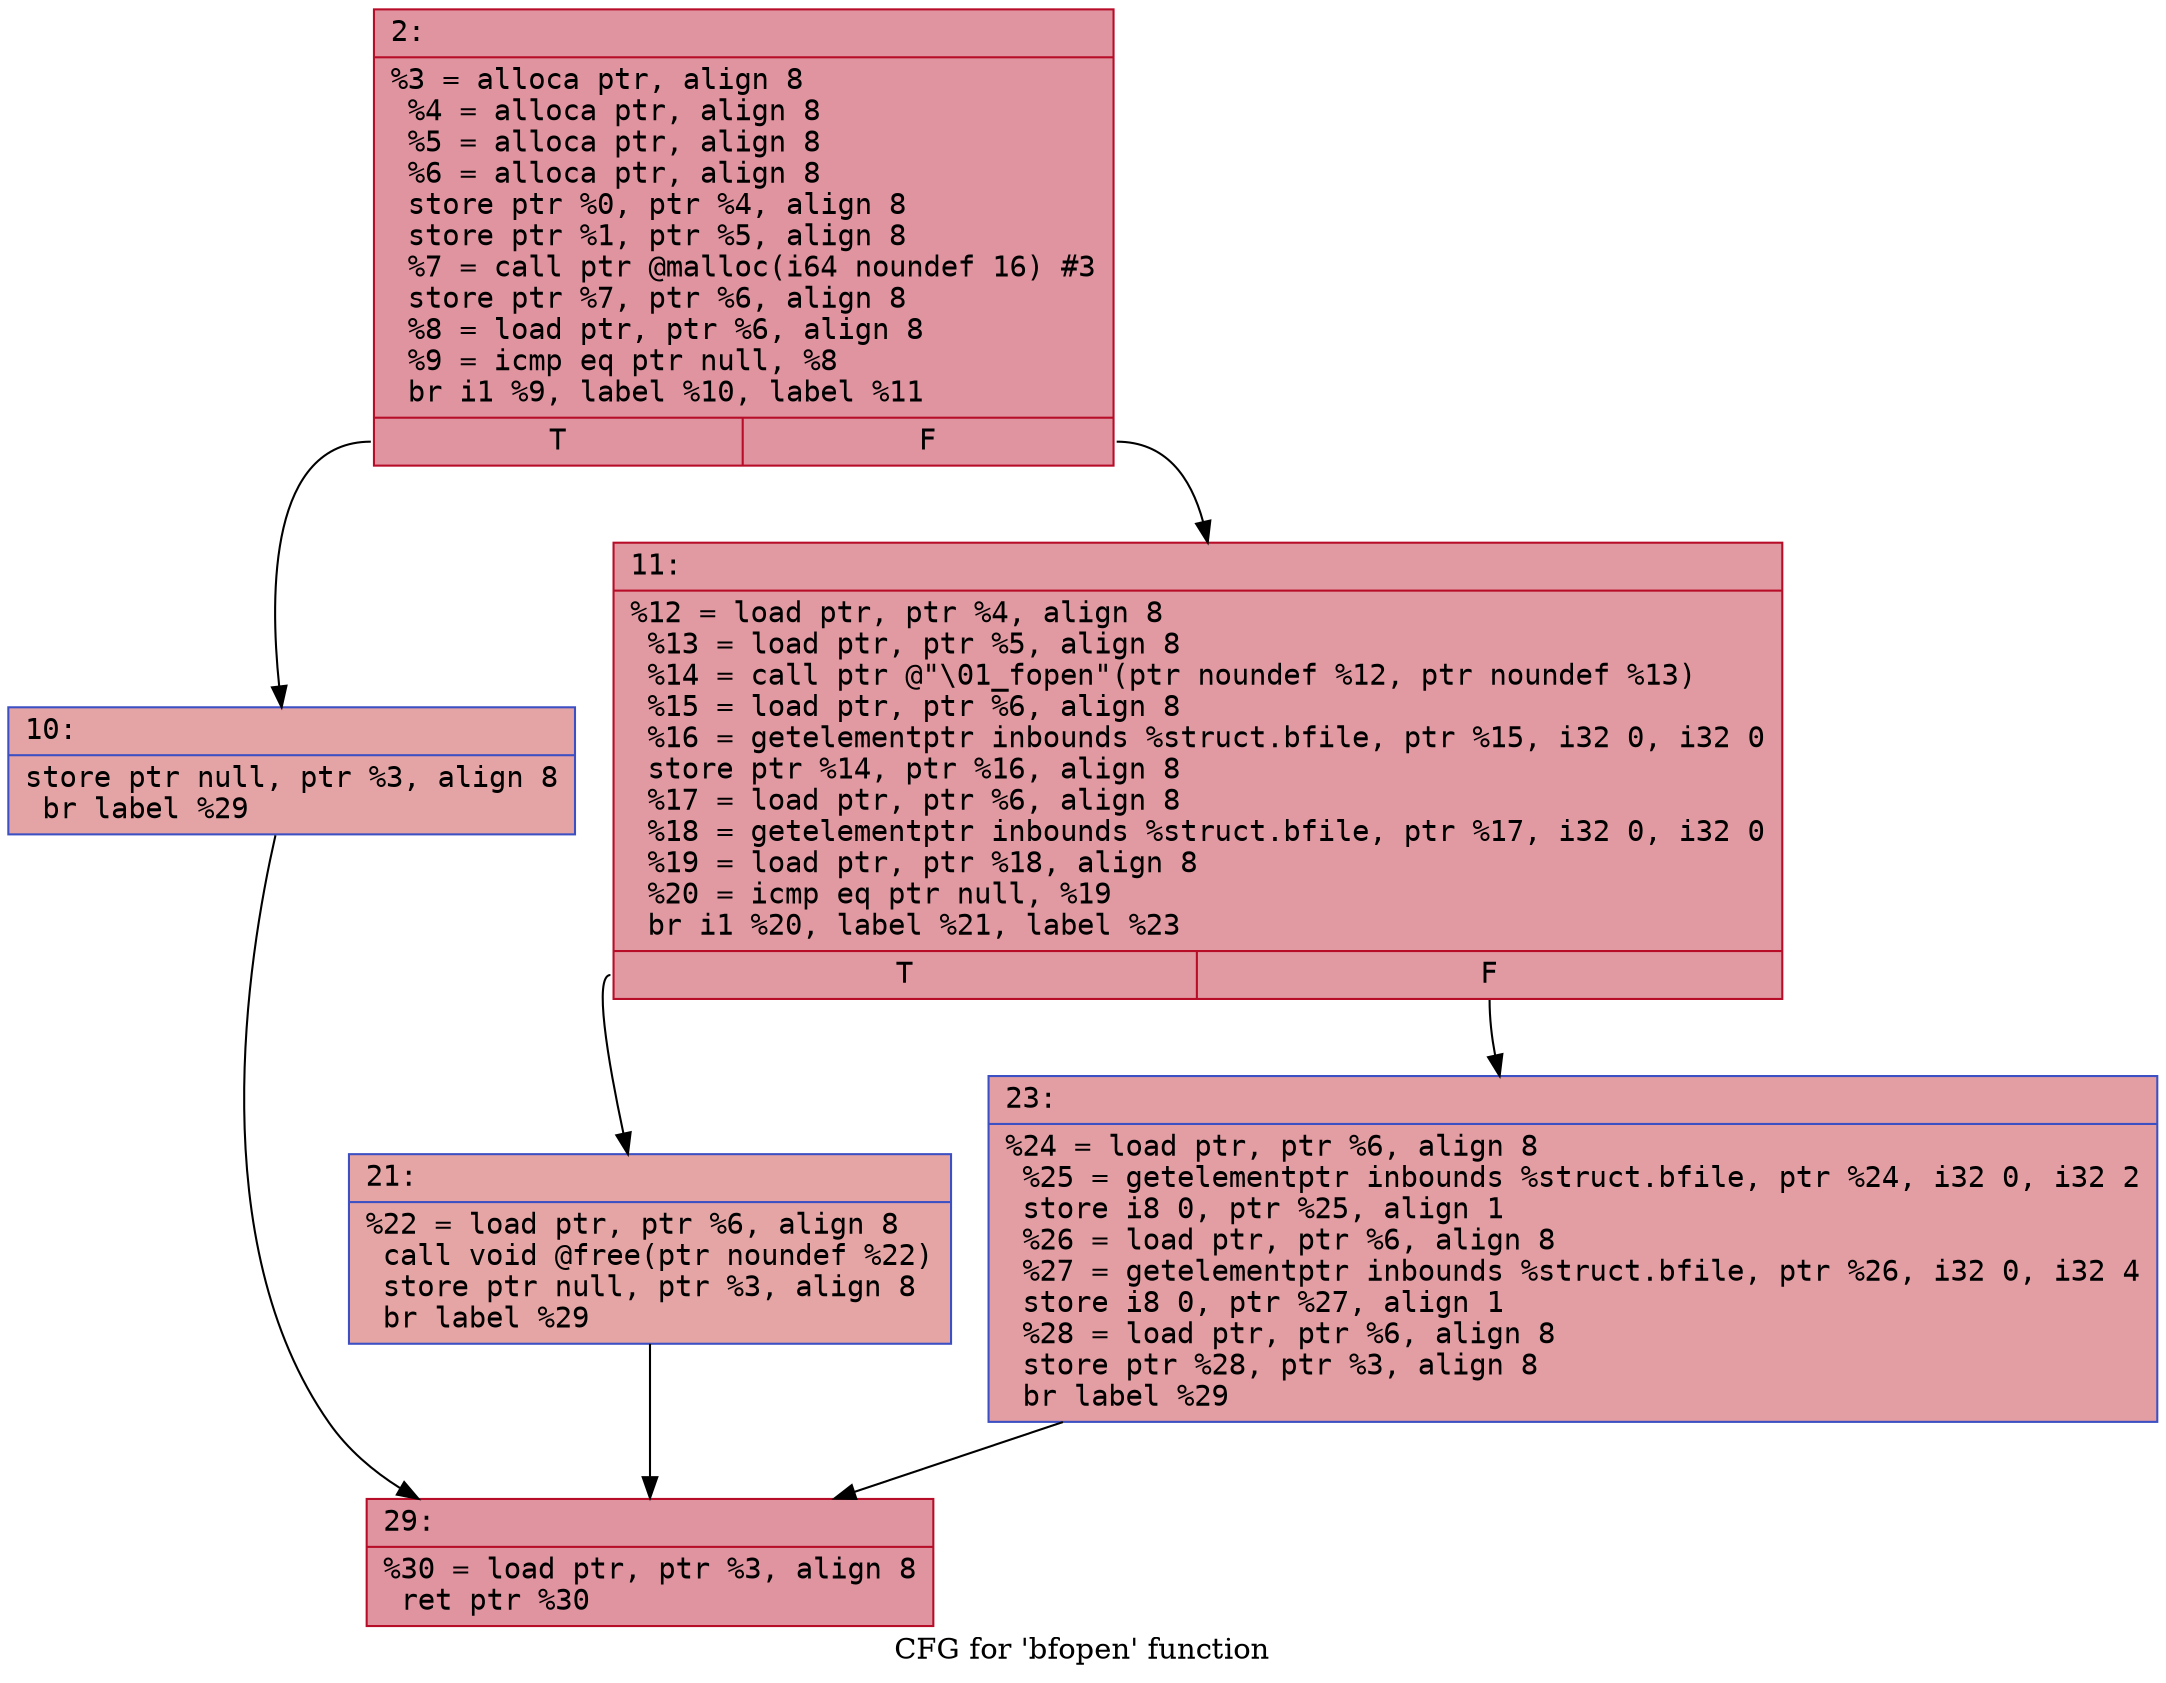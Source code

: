 digraph "CFG for 'bfopen' function" {
	label="CFG for 'bfopen' function";

	Node0x600001e29fe0 [shape=record,color="#b70d28ff", style=filled, fillcolor="#b70d2870" fontname="Courier",label="{2:\l|  %3 = alloca ptr, align 8\l  %4 = alloca ptr, align 8\l  %5 = alloca ptr, align 8\l  %6 = alloca ptr, align 8\l  store ptr %0, ptr %4, align 8\l  store ptr %1, ptr %5, align 8\l  %7 = call ptr @malloc(i64 noundef 16) #3\l  store ptr %7, ptr %6, align 8\l  %8 = load ptr, ptr %6, align 8\l  %9 = icmp eq ptr null, %8\l  br i1 %9, label %10, label %11\l|{<s0>T|<s1>F}}"];
	Node0x600001e29fe0:s0 -> Node0x600001e2a030[tooltip="2 -> 10\nProbability 37.50%" ];
	Node0x600001e29fe0:s1 -> Node0x600001e2a080[tooltip="2 -> 11\nProbability 62.50%" ];
	Node0x600001e2a030 [shape=record,color="#3d50c3ff", style=filled, fillcolor="#c32e3170" fontname="Courier",label="{10:\l|  store ptr null, ptr %3, align 8\l  br label %29\l}"];
	Node0x600001e2a030 -> Node0x600001e2a170[tooltip="10 -> 29\nProbability 100.00%" ];
	Node0x600001e2a080 [shape=record,color="#b70d28ff", style=filled, fillcolor="#bb1b2c70" fontname="Courier",label="{11:\l|  %12 = load ptr, ptr %4, align 8\l  %13 = load ptr, ptr %5, align 8\l  %14 = call ptr @\"\\01_fopen\"(ptr noundef %12, ptr noundef %13)\l  %15 = load ptr, ptr %6, align 8\l  %16 = getelementptr inbounds %struct.bfile, ptr %15, i32 0, i32 0\l  store ptr %14, ptr %16, align 8\l  %17 = load ptr, ptr %6, align 8\l  %18 = getelementptr inbounds %struct.bfile, ptr %17, i32 0, i32 0\l  %19 = load ptr, ptr %18, align 8\l  %20 = icmp eq ptr null, %19\l  br i1 %20, label %21, label %23\l|{<s0>T|<s1>F}}"];
	Node0x600001e2a080:s0 -> Node0x600001e2a0d0[tooltip="11 -> 21\nProbability 37.50%" ];
	Node0x600001e2a080:s1 -> Node0x600001e2a120[tooltip="11 -> 23\nProbability 62.50%" ];
	Node0x600001e2a0d0 [shape=record,color="#3d50c3ff", style=filled, fillcolor="#c5333470" fontname="Courier",label="{21:\l|  %22 = load ptr, ptr %6, align 8\l  call void @free(ptr noundef %22)\l  store ptr null, ptr %3, align 8\l  br label %29\l}"];
	Node0x600001e2a0d0 -> Node0x600001e2a170[tooltip="21 -> 29\nProbability 100.00%" ];
	Node0x600001e2a120 [shape=record,color="#3d50c3ff", style=filled, fillcolor="#be242e70" fontname="Courier",label="{23:\l|  %24 = load ptr, ptr %6, align 8\l  %25 = getelementptr inbounds %struct.bfile, ptr %24, i32 0, i32 2\l  store i8 0, ptr %25, align 1\l  %26 = load ptr, ptr %6, align 8\l  %27 = getelementptr inbounds %struct.bfile, ptr %26, i32 0, i32 4\l  store i8 0, ptr %27, align 1\l  %28 = load ptr, ptr %6, align 8\l  store ptr %28, ptr %3, align 8\l  br label %29\l}"];
	Node0x600001e2a120 -> Node0x600001e2a170[tooltip="23 -> 29\nProbability 100.00%" ];
	Node0x600001e2a170 [shape=record,color="#b70d28ff", style=filled, fillcolor="#b70d2870" fontname="Courier",label="{29:\l|  %30 = load ptr, ptr %3, align 8\l  ret ptr %30\l}"];
}
